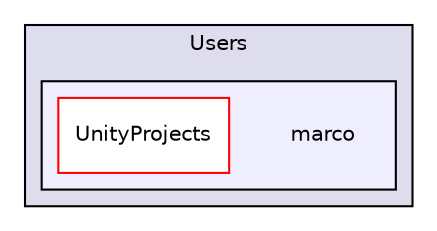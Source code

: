 digraph "/Users/marco" {
  compound=true
  node [ fontsize="10", fontname="Helvetica"];
  edge [ labelfontsize="10", labelfontname="Helvetica"];
  subgraph clusterdir_9e51036813d6151dfecc72d5fa7c02b3 {
    graph [ bgcolor="#ddddee", pencolor="black", label="Users" fontname="Helvetica", fontsize="10", URL="dir_9e51036813d6151dfecc72d5fa7c02b3.html"]
  subgraph clusterdir_45face4401842654c5c391c28157dceb {
    graph [ bgcolor="#eeeeff", pencolor="black", label="" URL="dir_45face4401842654c5c391c28157dceb.html"];
    dir_45face4401842654c5c391c28157dceb [shape=plaintext label="marco"];
    dir_1060b70fe8429e1a534823b0fcd96203 [shape=box label="UnityProjects" color="red" fillcolor="white" style="filled" URL="dir_1060b70fe8429e1a534823b0fcd96203.html"];
  }
  }
}
